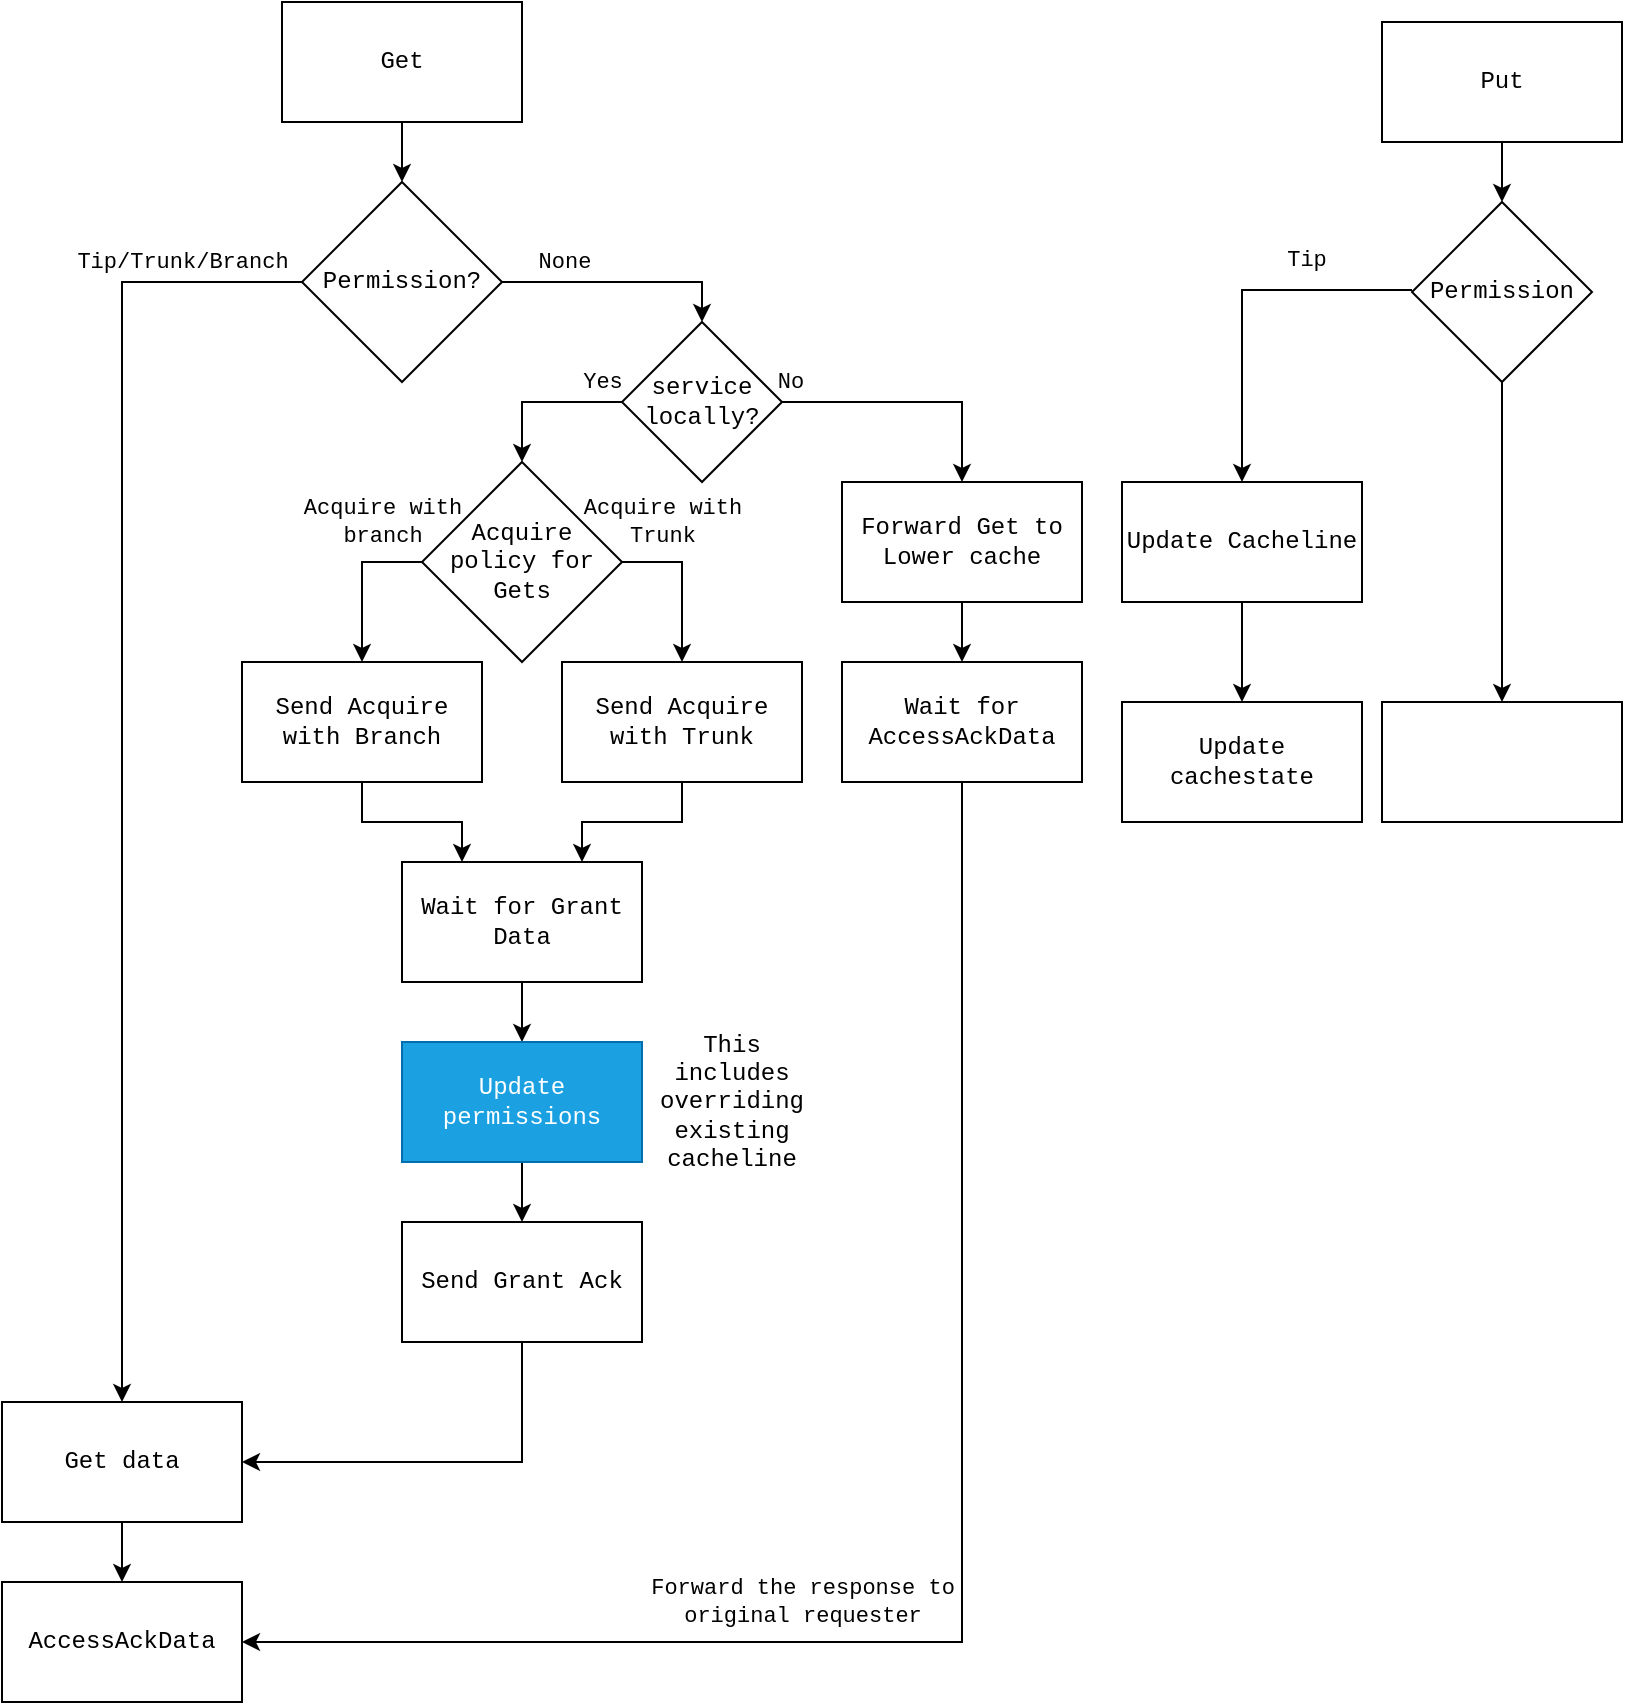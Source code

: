 <mxfile>
    <diagram id="z0YEcE-kdBoXUe2ejgur" name="Servicing requests">
        <mxGraphModel dx="1132" dy="771" grid="1" gridSize="10" guides="1" tooltips="1" connect="1" arrows="1" fold="1" page="1" pageScale="1" pageWidth="850" pageHeight="1100" math="0" shadow="0">
            <root>
                <mxCell id="0"/>
                <mxCell id="1" parent="0"/>
                <mxCell id="4" value="" style="edgeStyle=none;html=1;fontFamily=Courier New;" edge="1" parent="1" source="2" target="3">
                    <mxGeometry relative="1" as="geometry"/>
                </mxCell>
                <mxCell id="2" value="Get" style="rounded=0;whiteSpace=wrap;html=1;fontFamily=Courier New;" vertex="1" parent="1">
                    <mxGeometry x="230" y="90" width="120" height="60" as="geometry"/>
                </mxCell>
                <mxCell id="6" value="" style="edgeStyle=none;html=1;fontFamily=Courier New;exitX=0;exitY=0.5;exitDx=0;exitDy=0;entryX=0.5;entryY=0;entryDx=0;entryDy=0;rounded=0;" edge="1" parent="1" source="3" target="5">
                    <mxGeometry relative="1" as="geometry">
                        <Array as="points">
                            <mxPoint x="150" y="230"/>
                        </Array>
                    </mxGeometry>
                </mxCell>
                <mxCell id="7" value="Tip/Trunk/Branch" style="edgeLabel;html=1;align=center;verticalAlign=middle;resizable=0;points=[];fontFamily=Courier New;" vertex="1" connectable="0" parent="6">
                    <mxGeometry x="-0.163" y="3" relative="1" as="geometry">
                        <mxPoint x="27" y="-192" as="offset"/>
                    </mxGeometry>
                </mxCell>
                <mxCell id="13" value="" style="edgeStyle=none;rounded=0;html=1;fontFamily=Courier New;exitX=1;exitY=0.5;exitDx=0;exitDy=0;" edge="1" parent="1" source="3" target="12">
                    <mxGeometry relative="1" as="geometry">
                        <Array as="points">
                            <mxPoint x="440" y="230"/>
                        </Array>
                    </mxGeometry>
                </mxCell>
                <mxCell id="14" value="None" style="edgeLabel;html=1;align=center;verticalAlign=middle;resizable=0;points=[];fontFamily=Courier New;" vertex="1" connectable="0" parent="13">
                    <mxGeometry x="-0.212" y="1" relative="1" as="geometry">
                        <mxPoint x="-17" y="-9" as="offset"/>
                    </mxGeometry>
                </mxCell>
                <mxCell id="3" value="Permission?" style="rhombus;whiteSpace=wrap;html=1;rounded=0;fontFamily=Courier New;" vertex="1" parent="1">
                    <mxGeometry x="240" y="180" width="100" height="100" as="geometry"/>
                </mxCell>
                <mxCell id="9" value="" style="edgeStyle=none;rounded=0;html=1;fontFamily=Courier New;" edge="1" parent="1" source="5" target="8">
                    <mxGeometry relative="1" as="geometry"/>
                </mxCell>
                <mxCell id="5" value="Get data" style="whiteSpace=wrap;html=1;rounded=0;fontFamily=Courier New;" vertex="1" parent="1">
                    <mxGeometry x="90" y="790" width="120" height="60" as="geometry"/>
                </mxCell>
                <mxCell id="8" value="AccessAckData" style="whiteSpace=wrap;html=1;rounded=0;fontFamily=Courier New;" vertex="1" parent="1">
                    <mxGeometry x="90" y="880" width="120" height="60" as="geometry"/>
                </mxCell>
                <mxCell id="18" value="" style="edgeStyle=none;rounded=0;html=1;fontFamily=Courier New;entryX=0.5;entryY=0;entryDx=0;entryDy=0;exitX=0;exitY=0.5;exitDx=0;exitDy=0;" edge="1" parent="1" source="12" target="17">
                    <mxGeometry relative="1" as="geometry">
                        <Array as="points">
                            <mxPoint x="350" y="290"/>
                        </Array>
                    </mxGeometry>
                </mxCell>
                <mxCell id="29" value="Yes" style="edgeLabel;html=1;align=center;verticalAlign=middle;resizable=0;points=[];fontFamily=Courier New;" vertex="1" connectable="0" parent="18">
                    <mxGeometry x="-0.291" y="2" relative="1" as="geometry">
                        <mxPoint x="18" y="-12" as="offset"/>
                    </mxGeometry>
                </mxCell>
                <mxCell id="33" value="" style="edgeStyle=none;rounded=0;html=1;fontFamily=Courier New;exitX=1;exitY=0.5;exitDx=0;exitDy=0;" edge="1" parent="1" source="12" target="32">
                    <mxGeometry relative="1" as="geometry">
                        <Array as="points">
                            <mxPoint x="570" y="290"/>
                        </Array>
                    </mxGeometry>
                </mxCell>
                <mxCell id="34" value="No" style="edgeLabel;html=1;align=center;verticalAlign=middle;resizable=0;points=[];fontFamily=Courier New;" vertex="1" connectable="0" parent="33">
                    <mxGeometry x="-0.562" relative="1" as="geometry">
                        <mxPoint x="-25" y="-10" as="offset"/>
                    </mxGeometry>
                </mxCell>
                <mxCell id="12" value="service locally?" style="rhombus;whiteSpace=wrap;html=1;rounded=0;fontFamily=Courier New;" vertex="1" parent="1">
                    <mxGeometry x="400" y="250" width="80" height="80" as="geometry"/>
                </mxCell>
                <mxCell id="20" value="" style="edgeStyle=none;rounded=0;html=1;fontFamily=Courier New;" edge="1" parent="1" source="17" target="19">
                    <mxGeometry relative="1" as="geometry">
                        <Array as="points">
                            <mxPoint x="270" y="370"/>
                        </Array>
                    </mxGeometry>
                </mxCell>
                <mxCell id="21" value="Acquire with&lt;br&gt;branch" style="edgeLabel;html=1;align=center;verticalAlign=middle;resizable=0;points=[];fontFamily=Courier New;" vertex="1" connectable="0" parent="20">
                    <mxGeometry x="-0.185" y="1" relative="1" as="geometry">
                        <mxPoint x="9" y="-23" as="offset"/>
                    </mxGeometry>
                </mxCell>
                <mxCell id="23" value="Acquire with&lt;br&gt;Trunk" style="edgeStyle=none;rounded=0;html=1;fontFamily=Courier New;exitX=1;exitY=0.5;exitDx=0;exitDy=0;" edge="1" parent="1" source="17" target="22">
                    <mxGeometry x="-0.5" y="20" relative="1" as="geometry">
                        <Array as="points">
                            <mxPoint x="430" y="370"/>
                        </Array>
                        <mxPoint as="offset"/>
                    </mxGeometry>
                </mxCell>
                <mxCell id="17" value="Acquire policy for Gets" style="rhombus;whiteSpace=wrap;html=1;rounded=0;fontFamily=Courier New;" vertex="1" parent="1">
                    <mxGeometry x="300" y="320" width="100" height="100" as="geometry"/>
                </mxCell>
                <mxCell id="25" style="edgeStyle=none;rounded=0;html=1;exitX=0.5;exitY=1;exitDx=0;exitDy=0;entryX=0.25;entryY=0;entryDx=0;entryDy=0;fontFamily=Courier New;" edge="1" parent="1" source="19" target="24">
                    <mxGeometry relative="1" as="geometry">
                        <Array as="points">
                            <mxPoint x="270" y="500"/>
                            <mxPoint x="320" y="500"/>
                        </Array>
                    </mxGeometry>
                </mxCell>
                <mxCell id="19" value="Send Acquire with Branch" style="whiteSpace=wrap;html=1;fontFamily=Courier New;rounded=0;" vertex="1" parent="1">
                    <mxGeometry x="210" y="420" width="120" height="60" as="geometry"/>
                </mxCell>
                <mxCell id="26" style="edgeStyle=none;rounded=0;html=1;exitX=0.5;exitY=1;exitDx=0;exitDy=0;entryX=0.75;entryY=0;entryDx=0;entryDy=0;fontFamily=Courier New;" edge="1" parent="1" source="22" target="24">
                    <mxGeometry relative="1" as="geometry">
                        <Array as="points">
                            <mxPoint x="430" y="500"/>
                            <mxPoint x="380" y="500"/>
                        </Array>
                    </mxGeometry>
                </mxCell>
                <mxCell id="22" value="Send Acquire with Trunk" style="whiteSpace=wrap;html=1;fontFamily=Courier New;rounded=0;" vertex="1" parent="1">
                    <mxGeometry x="370" y="420" width="120" height="60" as="geometry"/>
                </mxCell>
                <mxCell id="28" style="edgeStyle=none;rounded=0;html=1;exitX=0.5;exitY=1;exitDx=0;exitDy=0;entryX=0.5;entryY=0;entryDx=0;entryDy=0;fontFamily=Courier New;" edge="1" parent="1" source="24" target="27">
                    <mxGeometry relative="1" as="geometry"/>
                </mxCell>
                <mxCell id="24" value="Wait for Grant Data" style="rounded=0;whiteSpace=wrap;html=1;fontFamily=Courier New;" vertex="1" parent="1">
                    <mxGeometry x="290" y="520" width="120" height="60" as="geometry"/>
                </mxCell>
                <mxCell id="31" value="" style="edgeStyle=none;rounded=0;html=1;fontFamily=Courier New;" edge="1" parent="1" source="27" target="30">
                    <mxGeometry relative="1" as="geometry"/>
                </mxCell>
                <mxCell id="27" value="Update permissions" style="rounded=0;whiteSpace=wrap;html=1;fontFamily=Courier New;fillColor=#1ba1e2;fontColor=#ffffff;strokeColor=#006EAF;" vertex="1" parent="1">
                    <mxGeometry x="290" y="610" width="120" height="60" as="geometry"/>
                </mxCell>
                <mxCell id="37" style="edgeStyle=none;rounded=0;html=1;exitX=0.5;exitY=1;exitDx=0;exitDy=0;entryX=1;entryY=0.5;entryDx=0;entryDy=0;fontFamily=Courier New;" edge="1" parent="1" source="30" target="5">
                    <mxGeometry relative="1" as="geometry">
                        <Array as="points">
                            <mxPoint x="350" y="820"/>
                        </Array>
                    </mxGeometry>
                </mxCell>
                <mxCell id="30" value="Send Grant Ack" style="whiteSpace=wrap;html=1;fontFamily=Courier New;rounded=0;" vertex="1" parent="1">
                    <mxGeometry x="290" y="700" width="120" height="60" as="geometry"/>
                </mxCell>
                <mxCell id="36" value="" style="edgeStyle=none;rounded=0;html=1;fontFamily=Courier New;" edge="1" parent="1" source="32" target="35">
                    <mxGeometry relative="1" as="geometry"/>
                </mxCell>
                <mxCell id="32" value="Forward Get to Lower cache" style="whiteSpace=wrap;html=1;fontFamily=Courier New;rounded=0;" vertex="1" parent="1">
                    <mxGeometry x="510" y="330" width="120" height="60" as="geometry"/>
                </mxCell>
                <mxCell id="38" style="edgeStyle=none;rounded=0;html=1;exitX=0.5;exitY=1;exitDx=0;exitDy=0;entryX=1;entryY=0.5;entryDx=0;entryDy=0;fontFamily=Courier New;" edge="1" parent="1" source="35" target="8">
                    <mxGeometry relative="1" as="geometry">
                        <Array as="points">
                            <mxPoint x="570" y="910"/>
                        </Array>
                    </mxGeometry>
                </mxCell>
                <mxCell id="39" value="Forward the response to&lt;br&gt;original requester" style="edgeLabel;html=1;align=center;verticalAlign=middle;resizable=0;points=[];fontFamily=Courier New;" vertex="1" connectable="0" parent="38">
                    <mxGeometry x="-0.808" y="3" relative="1" as="geometry">
                        <mxPoint x="-83" y="334" as="offset"/>
                    </mxGeometry>
                </mxCell>
                <mxCell id="35" value="Wait for AccessAckData" style="whiteSpace=wrap;html=1;fontFamily=Courier New;rounded=0;" vertex="1" parent="1">
                    <mxGeometry x="510" y="420" width="120" height="60" as="geometry"/>
                </mxCell>
                <mxCell id="42" value="" style="edgeStyle=none;rounded=0;html=1;fontFamily=Courier New;" edge="1" parent="1" source="40" target="41">
                    <mxGeometry relative="1" as="geometry"/>
                </mxCell>
                <mxCell id="40" value="Put" style="rounded=0;whiteSpace=wrap;html=1;fontFamily=Courier New;" vertex="1" parent="1">
                    <mxGeometry x="780" y="100" width="120" height="60" as="geometry"/>
                </mxCell>
                <mxCell id="44" value="Tip" style="edgeStyle=none;rounded=0;html=1;fontFamily=Courier New;exitX=0;exitY=0.5;exitDx=0;exitDy=0;entryX=0.5;entryY=0;entryDx=0;entryDy=0;" edge="1" parent="1" target="43">
                    <mxGeometry x="-0.417" y="-15" relative="1" as="geometry">
                        <mxPoint x="795" y="234" as="sourcePoint"/>
                        <mxPoint x="750" y="320" as="targetPoint"/>
                        <Array as="points">
                            <mxPoint x="710" y="234"/>
                        </Array>
                        <mxPoint as="offset"/>
                    </mxGeometry>
                </mxCell>
                <mxCell id="49" value="" style="edgeStyle=none;rounded=0;html=1;fontFamily=Courier New;exitX=0.5;exitY=1;exitDx=0;exitDy=0;entryX=0.5;entryY=0;entryDx=0;entryDy=0;" edge="1" parent="1" source="41" target="48">
                    <mxGeometry relative="1" as="geometry">
                        <Array as="points"/>
                    </mxGeometry>
                </mxCell>
                <mxCell id="41" value="Permission" style="rhombus;whiteSpace=wrap;html=1;fontFamily=Courier New;rounded=0;" vertex="1" parent="1">
                    <mxGeometry x="795" y="190" width="90" height="90" as="geometry"/>
                </mxCell>
                <mxCell id="46" value="" style="edgeStyle=none;rounded=0;html=1;fontFamily=Courier New;" edge="1" parent="1" source="43" target="45">
                    <mxGeometry relative="1" as="geometry"/>
                </mxCell>
                <mxCell id="43" value="Update Cacheline" style="whiteSpace=wrap;html=1;fontFamily=Courier New;rounded=0;" vertex="1" parent="1">
                    <mxGeometry x="650" y="330" width="120" height="60" as="geometry"/>
                </mxCell>
                <mxCell id="45" value="Update cachestate" style="whiteSpace=wrap;html=1;fontFamily=Courier New;rounded=0;" vertex="1" parent="1">
                    <mxGeometry x="650" y="440" width="120" height="60" as="geometry"/>
                </mxCell>
                <mxCell id="47" value="This includes overriding existing cacheline" style="text;html=1;strokeColor=none;fillColor=none;align=center;verticalAlign=middle;whiteSpace=wrap;rounded=0;fontFamily=Courier New;" vertex="1" parent="1">
                    <mxGeometry x="425" y="625" width="60" height="30" as="geometry"/>
                </mxCell>
                <mxCell id="48" value="" style="whiteSpace=wrap;html=1;fontFamily=Courier New;rounded=0;" vertex="1" parent="1">
                    <mxGeometry x="780" y="440" width="120" height="60" as="geometry"/>
                </mxCell>
            </root>
        </mxGraphModel>
    </diagram>
</mxfile>